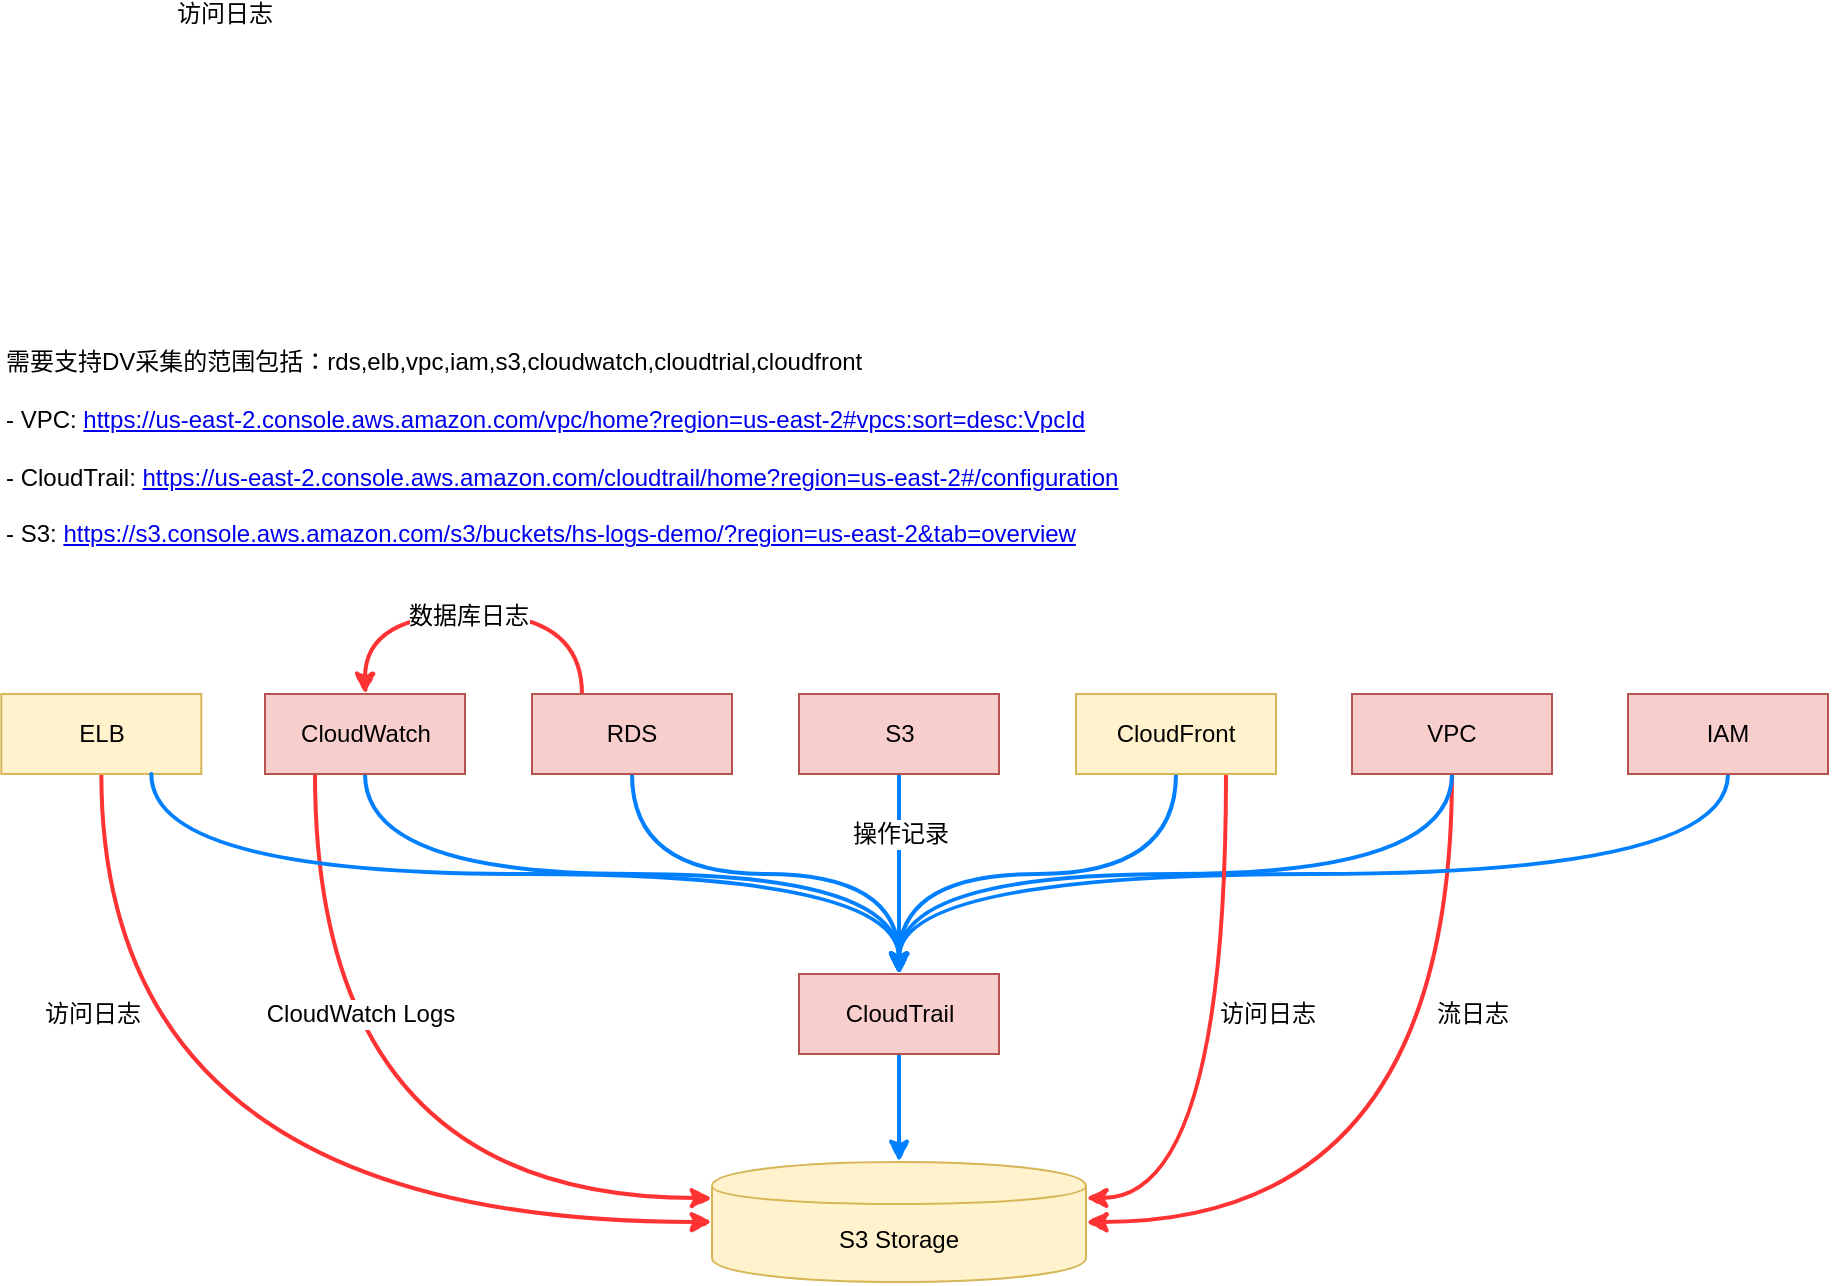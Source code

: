 <mxfile version="10.6.1" type="github"><diagram id="cBTjI28Y8MyitD-DmSRs" name="Page-1"><mxGraphModel dx="1096" dy="1863" grid="1" gridSize="10" guides="1" tooltips="1" connect="1" arrows="1" fold="1" page="1" pageScale="1" pageWidth="827" pageHeight="1169" math="0" shadow="0"><root><mxCell id="0"/><mxCell id="1" parent="0"/><mxCell id="T39gaiN_FjIr17xY829q-41" style="edgeStyle=orthogonalEdgeStyle;curved=1;jumpStyle=arc;orthogonalLoop=1;jettySize=auto;html=1;exitX=0.25;exitY=1;exitDx=0;exitDy=0;entryX=0;entryY=0.3;entryDx=0;entryDy=0;shadow=0;strokeColor=#FF3333;strokeWidth=2;comic=1;" edge="1" parent="1" source="T39gaiN_FjIr17xY829q-9" target="T39gaiN_FjIr17xY829q-13"><mxGeometry relative="1" as="geometry"/></mxCell><mxCell id="T39gaiN_FjIr17xY829q-51" value="CloudWatch Logs" style="text;html=1;resizable=0;points=[];align=center;verticalAlign=middle;labelBackgroundColor=#ffffff;" vertex="1" connectable="0" parent="T39gaiN_FjIr17xY829q-41"><mxGeometry x="-0.415" y="22" relative="1" as="geometry"><mxPoint as="offset"/></mxGeometry></mxCell><mxCell id="T39gaiN_FjIr17xY829q-20" style="edgeStyle=orthogonalEdgeStyle;orthogonalLoop=1;jettySize=auto;html=1;exitX=0.5;exitY=1;exitDx=0;exitDy=0;entryX=0.5;entryY=0;entryDx=0;entryDy=0;jumpStyle=arc;strokeColor=#007FFF;strokeWidth=2;curved=1;comic=1;" edge="1" parent="1" source="T39gaiN_FjIr17xY829q-1" target="T39gaiN_FjIr17xY829q-11"><mxGeometry relative="1" as="geometry"><Array as="points"><mxPoint x="360" y="410"/><mxPoint x="494" y="410"/></Array></mxGeometry></mxCell><mxCell id="T39gaiN_FjIr17xY829q-33" style="edgeStyle=orthogonalEdgeStyle;orthogonalLoop=1;jettySize=auto;html=1;entryX=0.5;entryY=0;entryDx=0;entryDy=0;curved=1;shadow=0;strokeColor=#FF3333;strokeWidth=2;comic=1;" edge="1" parent="1" target="T39gaiN_FjIr17xY829q-9"><mxGeometry relative="1" as="geometry"><mxPoint x="335" y="320" as="sourcePoint"/><Array as="points"><mxPoint x="335" y="280"/><mxPoint x="227" y="280"/></Array></mxGeometry></mxCell><mxCell id="T39gaiN_FjIr17xY829q-34" value="数据库日志" style="text;html=1;resizable=0;points=[];align=center;verticalAlign=middle;labelBackgroundColor=#ffffff;" vertex="1" connectable="0" parent="T39gaiN_FjIr17xY829q-33"><mxGeometry x="0.227" y="-1" relative="1" as="geometry"><mxPoint x="18" y="1.5" as="offset"/></mxGeometry></mxCell><mxCell id="T39gaiN_FjIr17xY829q-1" value="RDS" style="rounded=0;whiteSpace=wrap;html=1;fillColor=#f8cecc;strokeColor=#b85450;" vertex="1" parent="1"><mxGeometry x="310" y="320" width="100" height="40" as="geometry"/></mxCell><mxCell id="T39gaiN_FjIr17xY829q-2" value="需要支持DV采集的范围包括：rds,elb,vpc,iam,s3,cloudwatch,cloudtrial,cloudfront&lt;br&gt;&lt;br&gt;- VPC:&amp;nbsp;&lt;a href=&quot;https://us-east-2.console.aws.amazon.com/vpc/home?region=us-east-2#vpcs:sort=desc:VpcId&quot;&gt;https://us-east-2.console.aws.amazon.com/vpc/home?region=us-east-2#vpcs:sort=desc:VpcId&lt;/a&gt;&lt;br&gt;&lt;br&gt;- CloudTrail:&amp;nbsp;&lt;a href=&quot;https://us-east-2.console.aws.amazon.com/cloudtrail/home?region=us-east-2#/configuration&quot;&gt;https://us-east-2.console.aws.amazon.com/cloudtrail/home?region=us-east-2#/configuration&lt;/a&gt;&lt;br&gt;&lt;br&gt;- S3:&amp;nbsp;&lt;a href=&quot;https://s3.console.aws.amazon.com/s3/buckets/hs-logs-demo/?region=us-east-2&amp;amp;tab=overview&quot;&gt;https://s3.console.aws.amazon.com/s3/buckets/hs-logs-demo/?region=us-east-2&amp;amp;tab=overview&lt;/a&gt;&lt;br&gt;" style="text;html=1;" vertex="1" parent="1"><mxGeometry x="45" y="140" width="455" height="120" as="geometry"/></mxCell><mxCell id="T39gaiN_FjIr17xY829q-24" style="edgeStyle=orthogonalEdgeStyle;orthogonalLoop=1;jettySize=auto;html=1;exitX=0.5;exitY=1;exitDx=0;exitDy=0;entryX=0;entryY=0.5;entryDx=0;entryDy=0;curved=1;shadow=0;strokeColor=#FF3333;strokeWidth=2;comic=1;" edge="1" parent="1" source="T39gaiN_FjIr17xY829q-5" target="T39gaiN_FjIr17xY829q-13"><mxGeometry relative="1" as="geometry"/></mxCell><mxCell id="T39gaiN_FjIr17xY829q-30" value="访问日志" style="text;html=1;resizable=0;points=[];align=center;verticalAlign=middle;labelBackgroundColor=#ffffff;" vertex="1" connectable="0" parent="T39gaiN_FjIr17xY829q-24"><mxGeometry x="-0.471" relative="1" as="geometry"><mxPoint x="-5" y="-20" as="offset"/></mxGeometry></mxCell><mxCell id="T39gaiN_FjIr17xY829q-5" value="ELB" style="rounded=0;whiteSpace=wrap;html=1;fillColor=#fff2cc;strokeColor=#d6b656;" vertex="1" parent="1"><mxGeometry x="44.667" y="320" width="100" height="40" as="geometry"/></mxCell><mxCell id="T39gaiN_FjIr17xY829q-36" style="edgeStyle=orthogonalEdgeStyle;orthogonalLoop=1;jettySize=auto;html=1;exitX=0.5;exitY=1;exitDx=0;exitDy=0;entryX=1;entryY=0.5;entryDx=0;entryDy=0;shadow=0;strokeColor=#FF3333;strokeWidth=2;curved=1;comic=1;" edge="1" parent="1" source="T39gaiN_FjIr17xY829q-6" target="T39gaiN_FjIr17xY829q-13"><mxGeometry relative="1" as="geometry"/></mxCell><mxCell id="T39gaiN_FjIr17xY829q-37" value="流日志" style="text;html=1;resizable=0;points=[];align=center;verticalAlign=middle;labelBackgroundColor=#ffffff;" vertex="1" connectable="0" parent="T39gaiN_FjIr17xY829q-36"><mxGeometry x="-0.602" y="2" relative="1" as="geometry"><mxPoint x="8" y="38.5" as="offset"/></mxGeometry></mxCell><mxCell id="T39gaiN_FjIr17xY829q-44" style="edgeStyle=orthogonalEdgeStyle;curved=1;comic=1;jumpStyle=arc;orthogonalLoop=1;jettySize=auto;html=1;exitX=0.5;exitY=1;exitDx=0;exitDy=0;entryX=0.5;entryY=0;entryDx=0;entryDy=0;strokeColor=#007FFF;strokeWidth=2;" edge="1" parent="1" source="T39gaiN_FjIr17xY829q-6" target="T39gaiN_FjIr17xY829q-11"><mxGeometry relative="1" as="geometry"/></mxCell><mxCell id="T39gaiN_FjIr17xY829q-6" value="VPC" style="rounded=0;whiteSpace=wrap;html=1;fillColor=#f8cecc;strokeColor=#b85450;" vertex="1" parent="1"><mxGeometry x="720" y="320" width="100" height="40" as="geometry"/></mxCell><mxCell id="T39gaiN_FjIr17xY829q-45" style="edgeStyle=orthogonalEdgeStyle;curved=1;comic=1;jumpStyle=arc;orthogonalLoop=1;jettySize=auto;html=1;exitX=0.5;exitY=1;exitDx=0;exitDy=0;entryX=0.5;entryY=0;entryDx=0;entryDy=0;strokeColor=#007FFF;strokeWidth=2;" edge="1" parent="1" source="T39gaiN_FjIr17xY829q-7" target="T39gaiN_FjIr17xY829q-11"><mxGeometry relative="1" as="geometry"/></mxCell><mxCell id="T39gaiN_FjIr17xY829q-7" value="IAM" style="rounded=0;whiteSpace=wrap;html=1;fillColor=#f8cecc;strokeColor=#b85450;" vertex="1" parent="1"><mxGeometry x="858" y="320" width="100" height="40" as="geometry"/></mxCell><mxCell id="T39gaiN_FjIr17xY829q-15" style="edgeStyle=orthogonalEdgeStyle;orthogonalLoop=1;jettySize=auto;html=1;exitX=0.5;exitY=1;exitDx=0;exitDy=0;strokeColor=#007FFF;strokeWidth=2;curved=1;comic=1;" edge="1" parent="1" source="T39gaiN_FjIr17xY829q-8" target="T39gaiN_FjIr17xY829q-11"><mxGeometry relative="1" as="geometry"/></mxCell><mxCell id="T39gaiN_FjIr17xY829q-29" value="操作记录" style="text;html=1;resizable=0;points=[];align=center;verticalAlign=middle;labelBackgroundColor=#ffffff;" vertex="1" connectable="0" parent="T39gaiN_FjIr17xY829q-15"><mxGeometry y="-15" relative="1" as="geometry"><mxPoint x="15" y="-20" as="offset"/></mxGeometry></mxCell><mxCell id="T39gaiN_FjIr17xY829q-8" value="S3" style="rounded=0;whiteSpace=wrap;html=1;fillColor=#f8cecc;strokeColor=#b85450;" vertex="1" parent="1"><mxGeometry x="443.5" y="320" width="100" height="40" as="geometry"/></mxCell><mxCell id="T39gaiN_FjIr17xY829q-38" style="edgeStyle=orthogonalEdgeStyle;orthogonalLoop=1;jettySize=auto;html=1;exitX=0.5;exitY=1;exitDx=0;exitDy=0;entryX=0.5;entryY=0;entryDx=0;entryDy=0;jumpStyle=arc;strokeColor=#007FFF;strokeWidth=2;curved=1;comic=1;" edge="1" parent="1" source="T39gaiN_FjIr17xY829q-9" target="T39gaiN_FjIr17xY829q-11"><mxGeometry relative="1" as="geometry"/></mxCell><mxCell id="T39gaiN_FjIr17xY829q-9" value="CloudWatch" style="rounded=0;whiteSpace=wrap;html=1;fillColor=#f8cecc;strokeColor=#b85450;" vertex="1" parent="1"><mxGeometry x="176.5" y="320" width="100" height="40" as="geometry"/></mxCell><mxCell id="T39gaiN_FjIr17xY829q-21" style="edgeStyle=orthogonalEdgeStyle;orthogonalLoop=1;jettySize=auto;html=1;exitX=0.5;exitY=1;exitDx=0;exitDy=0;entryX=0.5;entryY=0;entryDx=0;entryDy=0;curved=1;strokeColor=#007FFF;strokeWidth=2;comic=1;" edge="1" parent="1" source="T39gaiN_FjIr17xY829q-11" target="T39gaiN_FjIr17xY829q-13"><mxGeometry relative="1" as="geometry"/></mxCell><mxCell id="T39gaiN_FjIr17xY829q-11" value="CloudTrail" style="rounded=0;whiteSpace=wrap;html=1;fillColor=#f8cecc;strokeColor=#b85450;" vertex="1" parent="1"><mxGeometry x="443.5" y="460" width="100" height="40" as="geometry"/></mxCell><mxCell id="T39gaiN_FjIr17xY829q-43" style="edgeStyle=orthogonalEdgeStyle;curved=1;comic=1;jumpStyle=arc;orthogonalLoop=1;jettySize=auto;html=1;exitX=0.5;exitY=1;exitDx=0;exitDy=0;entryX=0.5;entryY=0;entryDx=0;entryDy=0;strokeColor=#007FFF;strokeWidth=2;" edge="1" parent="1" source="T39gaiN_FjIr17xY829q-12" target="T39gaiN_FjIr17xY829q-11"><mxGeometry relative="1" as="geometry"/></mxCell><mxCell id="T39gaiN_FjIr17xY829q-46" style="edgeStyle=orthogonalEdgeStyle;curved=1;comic=1;jumpStyle=arc;orthogonalLoop=1;jettySize=auto;html=1;exitX=0.75;exitY=1;exitDx=0;exitDy=0;entryX=1;entryY=0.3;entryDx=0;entryDy=0;shadow=0;strokeColor=#FF3333;strokeWidth=2;" edge="1" parent="1" source="T39gaiN_FjIr17xY829q-12" target="T39gaiN_FjIr17xY829q-13"><mxGeometry relative="1" as="geometry"/></mxCell><mxCell id="T39gaiN_FjIr17xY829q-12" value="CloudFront" style="rounded=0;whiteSpace=wrap;html=1;fillColor=#fff2cc;strokeColor=#d6b656;" vertex="1" parent="1"><mxGeometry x="582" y="320" width="100" height="40" as="geometry"/></mxCell><mxCell id="T39gaiN_FjIr17xY829q-13" value="S3 Storage" style="shape=cylinder;whiteSpace=wrap;html=1;boundedLbl=1;backgroundOutline=1;fillColor=#fff2cc;strokeColor=#d6b656;" vertex="1" parent="1"><mxGeometry x="400" y="554" width="187" height="60" as="geometry"/></mxCell><mxCell id="T39gaiN_FjIr17xY829q-40" style="edgeStyle=orthogonalEdgeStyle;jumpStyle=arc;orthogonalLoop=1;jettySize=auto;html=1;exitX=0.75;exitY=1;exitDx=0;exitDy=0;entryX=0.5;entryY=0;entryDx=0;entryDy=0;shadow=0;strokeColor=#007FFF;strokeWidth=2;curved=1;comic=1;" edge="1" parent="1" source="T39gaiN_FjIr17xY829q-5" target="T39gaiN_FjIr17xY829q-11"><mxGeometry relative="1" as="geometry"/></mxCell><mxCell id="T39gaiN_FjIr17xY829q-47" value="访问日志&lt;br&gt;" style="text;html=1;resizable=0;points=[];autosize=1;align=left;verticalAlign=top;spacingTop=-4;" vertex="1" parent="1"><mxGeometry x="652" y="470" width="60" height="20" as="geometry"/></mxCell><mxCell id="T39gaiN_FjIr17xY829q-48" value="访问日志" style="text;html=1;resizable=0;points=[];align=center;verticalAlign=middle;labelBackgroundColor=#ffffff;" vertex="1" connectable="0" parent="1"><mxGeometry x="-0.471" relative="1" as="geometry"><mxPoint x="155.5" y="-19.5" as="offset"/></mxGeometry></mxCell><mxCell id="T39gaiN_FjIr17xY829q-49" value="访问日志" style="text;html=1;resizable=0;points=[];align=center;verticalAlign=middle;labelBackgroundColor=#ffffff;" vertex="1" connectable="0" parent="1"><mxGeometry x="-0.471" relative="1" as="geometry"><mxPoint x="155.5" y="-20" as="offset"/></mxGeometry></mxCell><mxCell id="T39gaiN_FjIr17xY829q-50" value="访问日志" style="text;html=1;resizable=0;points=[];align=center;verticalAlign=middle;labelBackgroundColor=#ffffff;" vertex="1" connectable="0" parent="1"><mxGeometry x="-0.471" relative="1" as="geometry"><mxPoint x="155.5" y="-20" as="offset"/></mxGeometry></mxCell></root></mxGraphModel></diagram></mxfile>